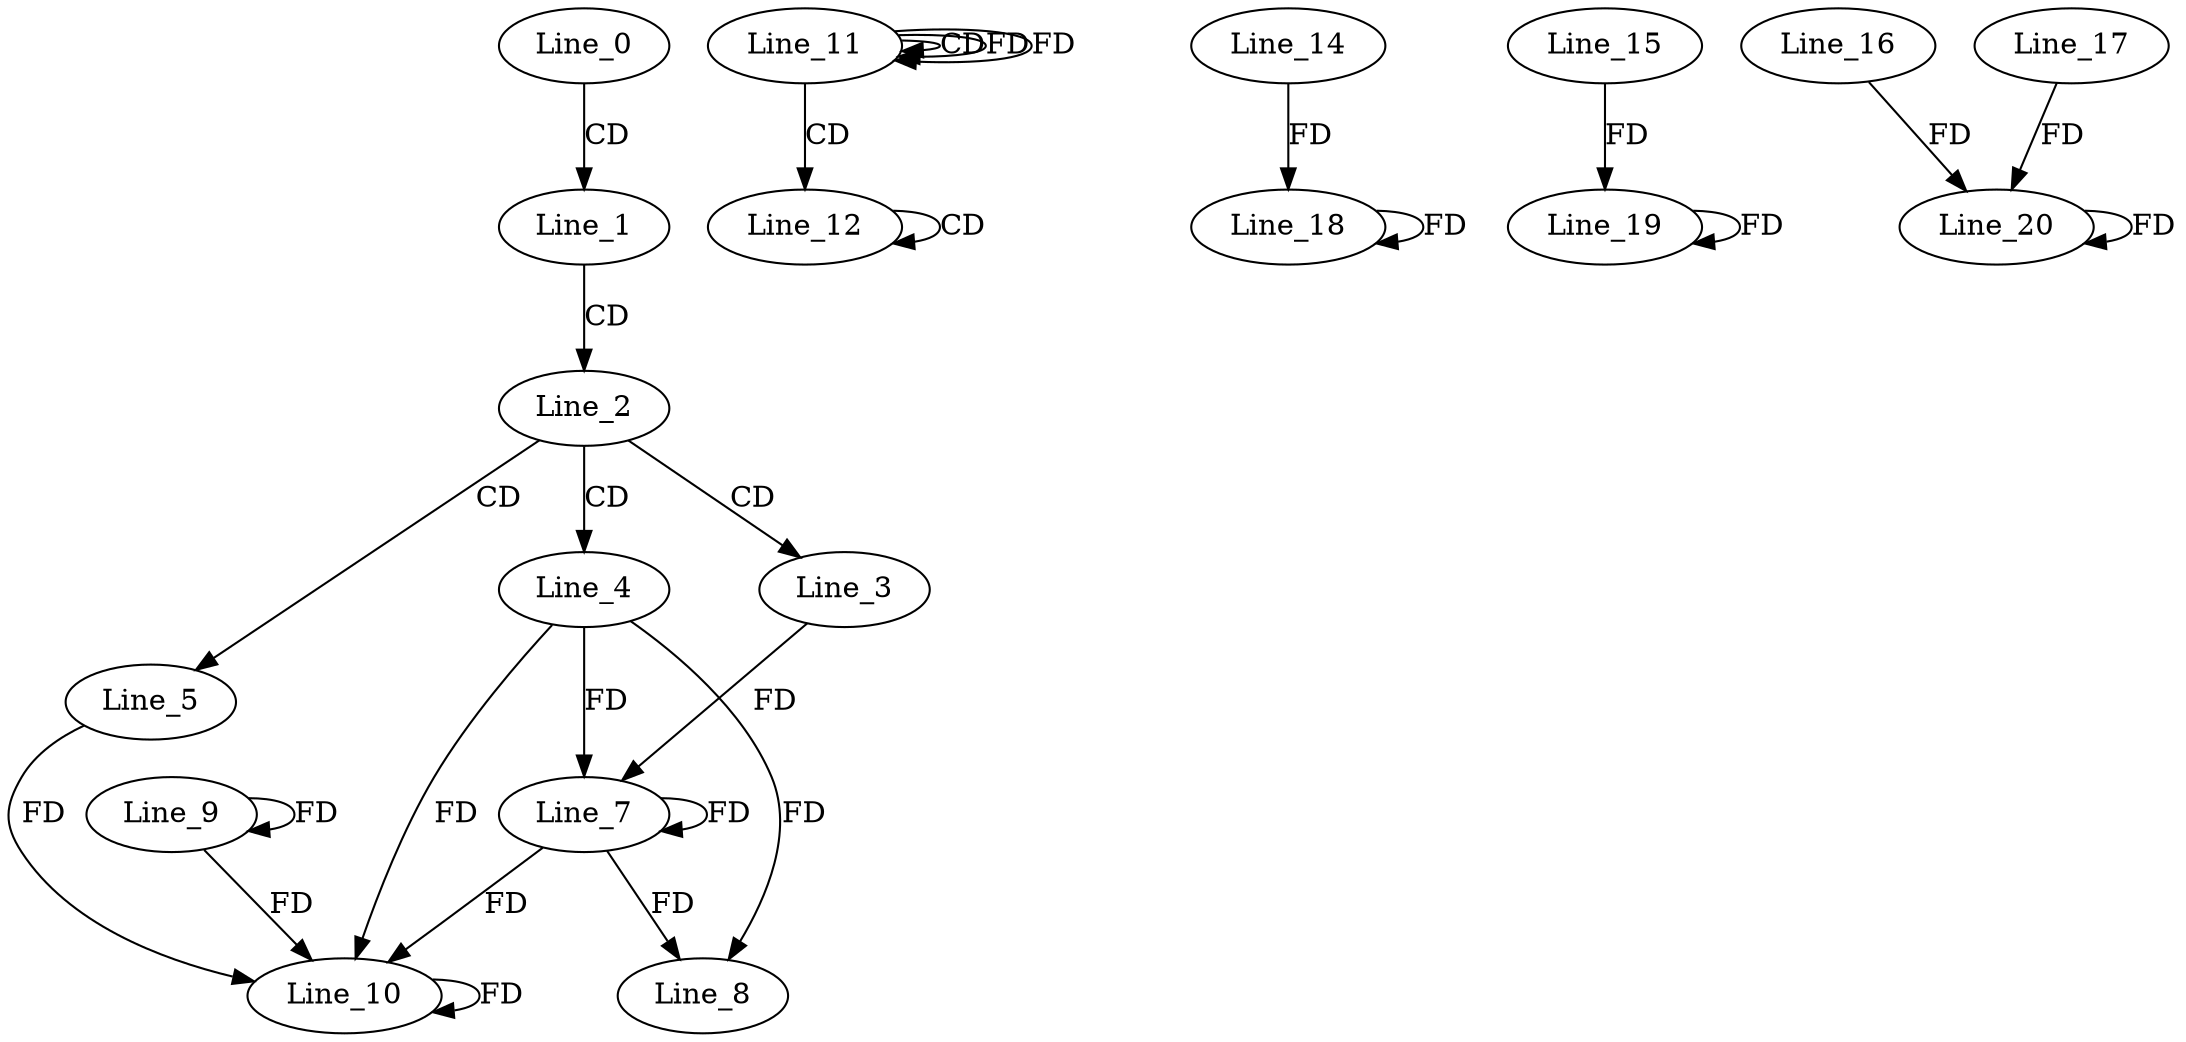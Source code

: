digraph G {
  Line_0;
  Line_1;
  Line_2;
  Line_3;
  Line_4;
  Line_5;
  Line_7;
  Line_7;
  Line_8;
  Line_9;
  Line_9;
  Line_10;
  Line_10;
  Line_11;
  Line_11;
  Line_11;
  Line_12;
  Line_12;
  Line_14;
  Line_18;
  Line_15;
  Line_19;
  Line_16;
  Line_20;
  Line_17;
  Line_0 -> Line_1 [ label="CD" ];
  Line_1 -> Line_2 [ label="CD" ];
  Line_2 -> Line_3 [ label="CD" ];
  Line_2 -> Line_4 [ label="CD" ];
  Line_2 -> Line_5 [ label="CD" ];
  Line_4 -> Line_7 [ label="FD" ];
  Line_7 -> Line_7 [ label="FD" ];
  Line_3 -> Line_7 [ label="FD" ];
  Line_4 -> Line_8 [ label="FD" ];
  Line_7 -> Line_8 [ label="FD" ];
  Line_9 -> Line_9 [ label="FD" ];
  Line_5 -> Line_10 [ label="FD" ];
  Line_10 -> Line_10 [ label="FD" ];
  Line_4 -> Line_10 [ label="FD" ];
  Line_7 -> Line_10 [ label="FD" ];
  Line_9 -> Line_10 [ label="FD" ];
  Line_11 -> Line_11 [ label="CD" ];
  Line_11 -> Line_11 [ label="FD" ];
  Line_11 -> Line_12 [ label="CD" ];
  Line_12 -> Line_12 [ label="CD" ];
  Line_14 -> Line_18 [ label="FD" ];
  Line_18 -> Line_18 [ label="FD" ];
  Line_15 -> Line_19 [ label="FD" ];
  Line_19 -> Line_19 [ label="FD" ];
  Line_16 -> Line_20 [ label="FD" ];
  Line_20 -> Line_20 [ label="FD" ];
  Line_17 -> Line_20 [ label="FD" ];
  Line_11 -> Line_11 [ label="FD" ];
}
